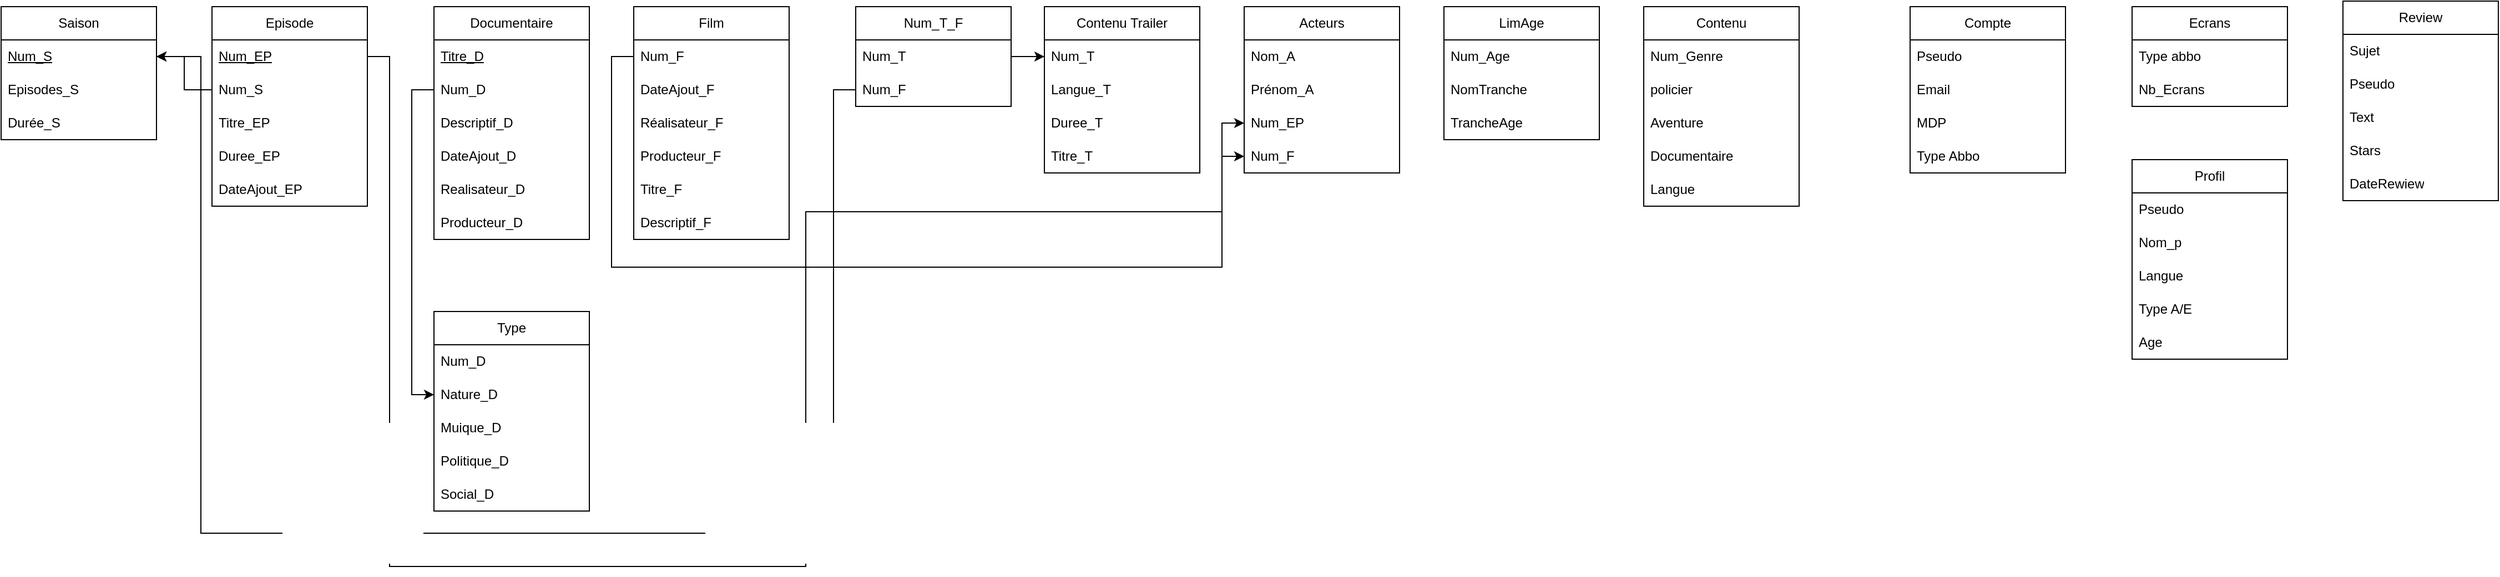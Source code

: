 <mxfile version="20.7.4" type="device"><diagram id="cY6L0-D6g3RZcdF8shzv" name="Page-1"><mxGraphModel dx="1493" dy="709" grid="1" gridSize="10" guides="1" tooltips="1" connect="1" arrows="1" fold="1" page="1" pageScale="1" pageWidth="1169" pageHeight="827" math="0" shadow="0"><root><mxCell id="0"/><mxCell id="1" parent="0"/><mxCell id="qRpJ_XKIwAyC-bPHCJ7N-2" value="Saison" style="swimlane;fontStyle=0;childLayout=stackLayout;horizontal=1;startSize=30;horizontalStack=0;resizeParent=1;resizeParentMax=0;resizeLast=0;collapsible=1;marginBottom=0;whiteSpace=wrap;html=1;" vertex="1" parent="1"><mxGeometry x="140" y="215" width="140" height="120" as="geometry"/></mxCell><mxCell id="qRpJ_XKIwAyC-bPHCJ7N-5" value="&lt;u&gt;Num_S&lt;/u&gt;" style="text;strokeColor=none;fillColor=none;align=left;verticalAlign=middle;spacingLeft=4;spacingRight=4;overflow=hidden;points=[[0,0.5],[1,0.5]];portConstraint=eastwest;rotatable=0;whiteSpace=wrap;html=1;" vertex="1" parent="qRpJ_XKIwAyC-bPHCJ7N-2"><mxGeometry y="30" width="140" height="30" as="geometry"/></mxCell><mxCell id="qRpJ_XKIwAyC-bPHCJ7N-4" value="Episodes_S" style="text;strokeColor=none;fillColor=none;align=left;verticalAlign=middle;spacingLeft=4;spacingRight=4;overflow=hidden;points=[[0,0.5],[1,0.5]];portConstraint=eastwest;rotatable=0;whiteSpace=wrap;html=1;" vertex="1" parent="qRpJ_XKIwAyC-bPHCJ7N-2"><mxGeometry y="60" width="140" height="30" as="geometry"/></mxCell><mxCell id="qRpJ_XKIwAyC-bPHCJ7N-12" value="Durée_S" style="text;strokeColor=none;fillColor=none;align=left;verticalAlign=middle;spacingLeft=4;spacingRight=4;overflow=hidden;points=[[0,0.5],[1,0.5]];portConstraint=eastwest;rotatable=0;whiteSpace=wrap;html=1;" vertex="1" parent="qRpJ_XKIwAyC-bPHCJ7N-2"><mxGeometry y="90" width="140" height="30" as="geometry"/></mxCell><mxCell id="qRpJ_XKIwAyC-bPHCJ7N-6" value="Episode" style="swimlane;fontStyle=0;childLayout=stackLayout;horizontal=1;startSize=30;horizontalStack=0;resizeParent=1;resizeParentMax=0;resizeLast=0;collapsible=1;marginBottom=0;whiteSpace=wrap;html=1;" vertex="1" parent="1"><mxGeometry x="330" y="215" width="140" height="180" as="geometry"/></mxCell><mxCell id="qRpJ_XKIwAyC-bPHCJ7N-7" value="&lt;u&gt;Num_EP&lt;/u&gt;" style="text;strokeColor=none;fillColor=none;align=left;verticalAlign=middle;spacingLeft=4;spacingRight=4;overflow=hidden;points=[[0,0.5],[1,0.5]];portConstraint=eastwest;rotatable=0;whiteSpace=wrap;html=1;" vertex="1" parent="qRpJ_XKIwAyC-bPHCJ7N-6"><mxGeometry y="30" width="140" height="30" as="geometry"/></mxCell><mxCell id="qRpJ_XKIwAyC-bPHCJ7N-93" value="Num_S" style="text;strokeColor=none;fillColor=none;align=left;verticalAlign=middle;spacingLeft=4;spacingRight=4;overflow=hidden;points=[[0,0.5],[1,0.5]];portConstraint=eastwest;rotatable=0;whiteSpace=wrap;html=1;" vertex="1" parent="qRpJ_XKIwAyC-bPHCJ7N-6"><mxGeometry y="60" width="140" height="30" as="geometry"/></mxCell><mxCell id="qRpJ_XKIwAyC-bPHCJ7N-8" value="Titre_EP" style="text;strokeColor=none;fillColor=none;align=left;verticalAlign=middle;spacingLeft=4;spacingRight=4;overflow=hidden;points=[[0,0.5],[1,0.5]];portConstraint=eastwest;rotatable=0;whiteSpace=wrap;html=1;" vertex="1" parent="qRpJ_XKIwAyC-bPHCJ7N-6"><mxGeometry y="90" width="140" height="30" as="geometry"/></mxCell><mxCell id="qRpJ_XKIwAyC-bPHCJ7N-9" value="Duree_EP" style="text;strokeColor=none;fillColor=none;align=left;verticalAlign=middle;spacingLeft=4;spacingRight=4;overflow=hidden;points=[[0,0.5],[1,0.5]];portConstraint=eastwest;rotatable=0;whiteSpace=wrap;html=1;" vertex="1" parent="qRpJ_XKIwAyC-bPHCJ7N-6"><mxGeometry y="120" width="140" height="30" as="geometry"/></mxCell><mxCell id="qRpJ_XKIwAyC-bPHCJ7N-10" value="DateAjout_EP" style="text;strokeColor=none;fillColor=none;align=left;verticalAlign=middle;spacingLeft=4;spacingRight=4;overflow=hidden;points=[[0,0.5],[1,0.5]];portConstraint=eastwest;rotatable=0;whiteSpace=wrap;html=1;" vertex="1" parent="qRpJ_XKIwAyC-bPHCJ7N-6"><mxGeometry y="150" width="140" height="30" as="geometry"/></mxCell><mxCell id="qRpJ_XKIwAyC-bPHCJ7N-13" value="Documentaire" style="swimlane;fontStyle=0;childLayout=stackLayout;horizontal=1;startSize=30;horizontalStack=0;resizeParent=1;resizeParentMax=0;resizeLast=0;collapsible=1;marginBottom=0;whiteSpace=wrap;html=1;" vertex="1" parent="1"><mxGeometry x="530" y="215" width="140" height="210" as="geometry"/></mxCell><mxCell id="qRpJ_XKIwAyC-bPHCJ7N-105" value="&lt;u&gt;Titre_D&lt;/u&gt;" style="text;strokeColor=none;fillColor=none;align=left;verticalAlign=middle;spacingLeft=4;spacingRight=4;overflow=hidden;points=[[0,0.5],[1,0.5]];portConstraint=eastwest;rotatable=0;whiteSpace=wrap;html=1;" vertex="1" parent="qRpJ_XKIwAyC-bPHCJ7N-13"><mxGeometry y="30" width="140" height="30" as="geometry"/></mxCell><mxCell id="qRpJ_XKIwAyC-bPHCJ7N-23" value="Num_D" style="text;strokeColor=none;fillColor=none;align=left;verticalAlign=middle;spacingLeft=4;spacingRight=4;overflow=hidden;points=[[0,0.5],[1,0.5]];portConstraint=eastwest;rotatable=0;whiteSpace=wrap;html=1;" vertex="1" parent="qRpJ_XKIwAyC-bPHCJ7N-13"><mxGeometry y="60" width="140" height="30" as="geometry"/></mxCell><mxCell id="qRpJ_XKIwAyC-bPHCJ7N-104" value="Descriptif_D" style="text;strokeColor=none;fillColor=none;align=left;verticalAlign=middle;spacingLeft=4;spacingRight=4;overflow=hidden;points=[[0,0.5],[1,0.5]];portConstraint=eastwest;rotatable=0;whiteSpace=wrap;html=1;" vertex="1" parent="qRpJ_XKIwAyC-bPHCJ7N-13"><mxGeometry y="90" width="140" height="30" as="geometry"/></mxCell><mxCell id="qRpJ_XKIwAyC-bPHCJ7N-14" value="DateAjout_D" style="text;strokeColor=none;fillColor=none;align=left;verticalAlign=middle;spacingLeft=4;spacingRight=4;overflow=hidden;points=[[0,0.5],[1,0.5]];portConstraint=eastwest;rotatable=0;whiteSpace=wrap;html=1;" vertex="1" parent="qRpJ_XKIwAyC-bPHCJ7N-13"><mxGeometry y="120" width="140" height="30" as="geometry"/></mxCell><mxCell id="qRpJ_XKIwAyC-bPHCJ7N-103" value="Realisateur_D" style="text;strokeColor=none;fillColor=none;align=left;verticalAlign=middle;spacingLeft=4;spacingRight=4;overflow=hidden;points=[[0,0.5],[1,0.5]];portConstraint=eastwest;rotatable=0;whiteSpace=wrap;html=1;" vertex="1" parent="qRpJ_XKIwAyC-bPHCJ7N-13"><mxGeometry y="150" width="140" height="30" as="geometry"/></mxCell><mxCell id="qRpJ_XKIwAyC-bPHCJ7N-102" value="Producteur_D" style="text;strokeColor=none;fillColor=none;align=left;verticalAlign=middle;spacingLeft=4;spacingRight=4;overflow=hidden;points=[[0,0.5],[1,0.5]];portConstraint=eastwest;rotatable=0;whiteSpace=wrap;html=1;" vertex="1" parent="qRpJ_XKIwAyC-bPHCJ7N-13"><mxGeometry y="180" width="140" height="30" as="geometry"/></mxCell><mxCell id="qRpJ_XKIwAyC-bPHCJ7N-19" value="Film" style="swimlane;fontStyle=0;childLayout=stackLayout;horizontal=1;startSize=30;horizontalStack=0;resizeParent=1;resizeParentMax=0;resizeLast=0;collapsible=1;marginBottom=0;whiteSpace=wrap;html=1;" vertex="1" parent="1"><mxGeometry x="710" y="215" width="140" height="210" as="geometry"/></mxCell><mxCell id="qRpJ_XKIwAyC-bPHCJ7N-20" value="Num_F" style="text;strokeColor=none;fillColor=none;align=left;verticalAlign=middle;spacingLeft=4;spacingRight=4;overflow=hidden;points=[[0,0.5],[1,0.5]];portConstraint=eastwest;rotatable=0;whiteSpace=wrap;html=1;" vertex="1" parent="qRpJ_XKIwAyC-bPHCJ7N-19"><mxGeometry y="30" width="140" height="30" as="geometry"/></mxCell><mxCell id="qRpJ_XKIwAyC-bPHCJ7N-96" value="DateAjout_F" style="text;strokeColor=none;fillColor=none;align=left;verticalAlign=middle;spacingLeft=4;spacingRight=4;overflow=hidden;points=[[0,0.5],[1,0.5]];portConstraint=eastwest;rotatable=0;whiteSpace=wrap;html=1;" vertex="1" parent="qRpJ_XKIwAyC-bPHCJ7N-19"><mxGeometry y="60" width="140" height="30" as="geometry"/></mxCell><mxCell id="qRpJ_XKIwAyC-bPHCJ7N-27" value="Réalisateur_F" style="text;strokeColor=none;fillColor=none;align=left;verticalAlign=middle;spacingLeft=4;spacingRight=4;overflow=hidden;points=[[0,0.5],[1,0.5]];portConstraint=eastwest;rotatable=0;whiteSpace=wrap;html=1;" vertex="1" parent="qRpJ_XKIwAyC-bPHCJ7N-19"><mxGeometry y="90" width="140" height="30" as="geometry"/></mxCell><mxCell id="qRpJ_XKIwAyC-bPHCJ7N-24" value="Producteur_F" style="text;strokeColor=none;fillColor=none;align=left;verticalAlign=middle;spacingLeft=4;spacingRight=4;overflow=hidden;points=[[0,0.5],[1,0.5]];portConstraint=eastwest;rotatable=0;whiteSpace=wrap;html=1;" vertex="1" parent="qRpJ_XKIwAyC-bPHCJ7N-19"><mxGeometry y="120" width="140" height="30" as="geometry"/></mxCell><mxCell id="qRpJ_XKIwAyC-bPHCJ7N-110" value="Titre_F" style="text;strokeColor=none;fillColor=none;align=left;verticalAlign=middle;spacingLeft=4;spacingRight=4;overflow=hidden;points=[[0,0.5],[1,0.5]];portConstraint=eastwest;rotatable=0;whiteSpace=wrap;html=1;" vertex="1" parent="qRpJ_XKIwAyC-bPHCJ7N-19"><mxGeometry y="150" width="140" height="30" as="geometry"/></mxCell><mxCell id="qRpJ_XKIwAyC-bPHCJ7N-25" value="Descriptif_F" style="text;strokeColor=none;fillColor=none;align=left;verticalAlign=middle;spacingLeft=4;spacingRight=4;overflow=hidden;points=[[0,0.5],[1,0.5]];portConstraint=eastwest;rotatable=0;whiteSpace=wrap;html=1;" vertex="1" parent="qRpJ_XKIwAyC-bPHCJ7N-19"><mxGeometry y="180" width="140" height="30" as="geometry"/></mxCell><mxCell id="qRpJ_XKIwAyC-bPHCJ7N-28" value="Num_T_F" style="swimlane;fontStyle=0;childLayout=stackLayout;horizontal=1;startSize=30;horizontalStack=0;resizeParent=1;resizeParentMax=0;resizeLast=0;collapsible=1;marginBottom=0;whiteSpace=wrap;html=1;" vertex="1" parent="1"><mxGeometry x="910" y="215" width="140" height="90" as="geometry"/></mxCell><mxCell id="qRpJ_XKIwAyC-bPHCJ7N-32" value="Num_T" style="text;strokeColor=none;fillColor=none;align=left;verticalAlign=middle;spacingLeft=4;spacingRight=4;overflow=hidden;points=[[0,0.5],[1,0.5]];portConstraint=eastwest;rotatable=0;whiteSpace=wrap;html=1;" vertex="1" parent="qRpJ_XKIwAyC-bPHCJ7N-28"><mxGeometry y="30" width="140" height="30" as="geometry"/></mxCell><mxCell id="qRpJ_XKIwAyC-bPHCJ7N-29" value="Num_F" style="text;strokeColor=none;fillColor=none;align=left;verticalAlign=middle;spacingLeft=4;spacingRight=4;overflow=hidden;points=[[0,0.5],[1,0.5]];portConstraint=eastwest;rotatable=0;whiteSpace=wrap;html=1;" vertex="1" parent="qRpJ_XKIwAyC-bPHCJ7N-28"><mxGeometry y="60" width="140" height="30" as="geometry"/></mxCell><mxCell id="qRpJ_XKIwAyC-bPHCJ7N-33" value="Contenu Trailer" style="swimlane;fontStyle=0;childLayout=stackLayout;horizontal=1;startSize=30;horizontalStack=0;resizeParent=1;resizeParentMax=0;resizeLast=0;collapsible=1;marginBottom=0;whiteSpace=wrap;html=1;" vertex="1" parent="1"><mxGeometry x="1080" y="215" width="140" height="150" as="geometry"/></mxCell><mxCell id="qRpJ_XKIwAyC-bPHCJ7N-34" value="Num_T" style="text;strokeColor=none;fillColor=none;align=left;verticalAlign=middle;spacingLeft=4;spacingRight=4;overflow=hidden;points=[[0,0.5],[1,0.5]];portConstraint=eastwest;rotatable=0;whiteSpace=wrap;html=1;" vertex="1" parent="qRpJ_XKIwAyC-bPHCJ7N-33"><mxGeometry y="30" width="140" height="30" as="geometry"/></mxCell><mxCell id="qRpJ_XKIwAyC-bPHCJ7N-35" value="Langue_T" style="text;strokeColor=none;fillColor=none;align=left;verticalAlign=middle;spacingLeft=4;spacingRight=4;overflow=hidden;points=[[0,0.5],[1,0.5]];portConstraint=eastwest;rotatable=0;whiteSpace=wrap;html=1;" vertex="1" parent="qRpJ_XKIwAyC-bPHCJ7N-33"><mxGeometry y="60" width="140" height="30" as="geometry"/></mxCell><mxCell id="qRpJ_XKIwAyC-bPHCJ7N-36" value="Duree_T" style="text;strokeColor=none;fillColor=none;align=left;verticalAlign=middle;spacingLeft=4;spacingRight=4;overflow=hidden;points=[[0,0.5],[1,0.5]];portConstraint=eastwest;rotatable=0;whiteSpace=wrap;html=1;" vertex="1" parent="qRpJ_XKIwAyC-bPHCJ7N-33"><mxGeometry y="90" width="140" height="30" as="geometry"/></mxCell><mxCell id="qRpJ_XKIwAyC-bPHCJ7N-37" value="Titre_T" style="text;strokeColor=none;fillColor=none;align=left;verticalAlign=middle;spacingLeft=4;spacingRight=4;overflow=hidden;points=[[0,0.5],[1,0.5]];portConstraint=eastwest;rotatable=0;whiteSpace=wrap;html=1;" vertex="1" parent="qRpJ_XKIwAyC-bPHCJ7N-33"><mxGeometry y="120" width="140" height="30" as="geometry"/></mxCell><mxCell id="qRpJ_XKIwAyC-bPHCJ7N-38" value="Acteurs" style="swimlane;fontStyle=0;childLayout=stackLayout;horizontal=1;startSize=30;horizontalStack=0;resizeParent=1;resizeParentMax=0;resizeLast=0;collapsible=1;marginBottom=0;whiteSpace=wrap;html=1;" vertex="1" parent="1"><mxGeometry x="1260" y="215" width="140" height="150" as="geometry"/></mxCell><mxCell id="qRpJ_XKIwAyC-bPHCJ7N-39" value="Nom_A" style="text;strokeColor=none;fillColor=none;align=left;verticalAlign=middle;spacingLeft=4;spacingRight=4;overflow=hidden;points=[[0,0.5],[1,0.5]];portConstraint=eastwest;rotatable=0;whiteSpace=wrap;html=1;" vertex="1" parent="qRpJ_XKIwAyC-bPHCJ7N-38"><mxGeometry y="30" width="140" height="30" as="geometry"/></mxCell><mxCell id="qRpJ_XKIwAyC-bPHCJ7N-40" value="Prénom_A" style="text;strokeColor=none;fillColor=none;align=left;verticalAlign=middle;spacingLeft=4;spacingRight=4;overflow=hidden;points=[[0,0.5],[1,0.5]];portConstraint=eastwest;rotatable=0;whiteSpace=wrap;html=1;" vertex="1" parent="qRpJ_XKIwAyC-bPHCJ7N-38"><mxGeometry y="60" width="140" height="30" as="geometry"/></mxCell><mxCell id="qRpJ_XKIwAyC-bPHCJ7N-41" value="Num_EP" style="text;strokeColor=none;fillColor=none;align=left;verticalAlign=middle;spacingLeft=4;spacingRight=4;overflow=hidden;points=[[0,0.5],[1,0.5]];portConstraint=eastwest;rotatable=0;whiteSpace=wrap;html=1;" vertex="1" parent="qRpJ_XKIwAyC-bPHCJ7N-38"><mxGeometry y="90" width="140" height="30" as="geometry"/></mxCell><mxCell id="qRpJ_XKIwAyC-bPHCJ7N-42" value="Num_F" style="text;strokeColor=none;fillColor=none;align=left;verticalAlign=middle;spacingLeft=4;spacingRight=4;overflow=hidden;points=[[0,0.5],[1,0.5]];portConstraint=eastwest;rotatable=0;whiteSpace=wrap;html=1;" vertex="1" parent="qRpJ_XKIwAyC-bPHCJ7N-38"><mxGeometry y="120" width="140" height="30" as="geometry"/></mxCell><mxCell id="qRpJ_XKIwAyC-bPHCJ7N-43" value="LimAge" style="swimlane;fontStyle=0;childLayout=stackLayout;horizontal=1;startSize=30;horizontalStack=0;resizeParent=1;resizeParentMax=0;resizeLast=0;collapsible=1;marginBottom=0;whiteSpace=wrap;html=1;" vertex="1" parent="1"><mxGeometry x="1440" y="215" width="140" height="120" as="geometry"/></mxCell><mxCell id="qRpJ_XKIwAyC-bPHCJ7N-44" value="Num_Age" style="text;strokeColor=none;fillColor=none;align=left;verticalAlign=middle;spacingLeft=4;spacingRight=4;overflow=hidden;points=[[0,0.5],[1,0.5]];portConstraint=eastwest;rotatable=0;whiteSpace=wrap;html=1;" vertex="1" parent="qRpJ_XKIwAyC-bPHCJ7N-43"><mxGeometry y="30" width="140" height="30" as="geometry"/></mxCell><mxCell id="qRpJ_XKIwAyC-bPHCJ7N-45" value="NomTranche" style="text;strokeColor=none;fillColor=none;align=left;verticalAlign=middle;spacingLeft=4;spacingRight=4;overflow=hidden;points=[[0,0.5],[1,0.5]];portConstraint=eastwest;rotatable=0;whiteSpace=wrap;html=1;" vertex="1" parent="qRpJ_XKIwAyC-bPHCJ7N-43"><mxGeometry y="60" width="140" height="30" as="geometry"/></mxCell><mxCell id="qRpJ_XKIwAyC-bPHCJ7N-46" value="TrancheAge" style="text;strokeColor=none;fillColor=none;align=left;verticalAlign=middle;spacingLeft=4;spacingRight=4;overflow=hidden;points=[[0,0.5],[1,0.5]];portConstraint=eastwest;rotatable=0;whiteSpace=wrap;html=1;" vertex="1" parent="qRpJ_XKIwAyC-bPHCJ7N-43"><mxGeometry y="90" width="140" height="30" as="geometry"/></mxCell><mxCell id="qRpJ_XKIwAyC-bPHCJ7N-52" value="Contenu" style="swimlane;fontStyle=0;childLayout=stackLayout;horizontal=1;startSize=30;horizontalStack=0;resizeParent=1;resizeParentMax=0;resizeLast=0;collapsible=1;marginBottom=0;whiteSpace=wrap;html=1;" vertex="1" parent="1"><mxGeometry x="1620" y="215" width="140" height="180" as="geometry"/></mxCell><mxCell id="qRpJ_XKIwAyC-bPHCJ7N-53" value="Num_Genre" style="text;strokeColor=none;fillColor=none;align=left;verticalAlign=middle;spacingLeft=4;spacingRight=4;overflow=hidden;points=[[0,0.5],[1,0.5]];portConstraint=eastwest;rotatable=0;whiteSpace=wrap;html=1;" vertex="1" parent="qRpJ_XKIwAyC-bPHCJ7N-52"><mxGeometry y="30" width="140" height="30" as="geometry"/></mxCell><mxCell id="qRpJ_XKIwAyC-bPHCJ7N-54" value="policier" style="text;strokeColor=none;fillColor=none;align=left;verticalAlign=middle;spacingLeft=4;spacingRight=4;overflow=hidden;points=[[0,0.5],[1,0.5]];portConstraint=eastwest;rotatable=0;whiteSpace=wrap;html=1;" vertex="1" parent="qRpJ_XKIwAyC-bPHCJ7N-52"><mxGeometry y="60" width="140" height="30" as="geometry"/></mxCell><mxCell id="qRpJ_XKIwAyC-bPHCJ7N-55" value="Aventure" style="text;strokeColor=none;fillColor=none;align=left;verticalAlign=middle;spacingLeft=4;spacingRight=4;overflow=hidden;points=[[0,0.5],[1,0.5]];portConstraint=eastwest;rotatable=0;whiteSpace=wrap;html=1;" vertex="1" parent="qRpJ_XKIwAyC-bPHCJ7N-52"><mxGeometry y="90" width="140" height="30" as="geometry"/></mxCell><mxCell id="qRpJ_XKIwAyC-bPHCJ7N-56" value="Documentaire" style="text;strokeColor=none;fillColor=none;align=left;verticalAlign=middle;spacingLeft=4;spacingRight=4;overflow=hidden;points=[[0,0.5],[1,0.5]];portConstraint=eastwest;rotatable=0;whiteSpace=wrap;html=1;" vertex="1" parent="qRpJ_XKIwAyC-bPHCJ7N-52"><mxGeometry y="120" width="140" height="30" as="geometry"/></mxCell><mxCell id="qRpJ_XKIwAyC-bPHCJ7N-59" value="Langue" style="text;strokeColor=none;fillColor=none;align=left;verticalAlign=middle;spacingLeft=4;spacingRight=4;overflow=hidden;points=[[0,0.5],[1,0.5]];portConstraint=eastwest;rotatable=0;whiteSpace=wrap;html=1;" vertex="1" parent="qRpJ_XKIwAyC-bPHCJ7N-52"><mxGeometry y="150" width="140" height="30" as="geometry"/></mxCell><mxCell id="qRpJ_XKIwAyC-bPHCJ7N-60" value="Compte" style="swimlane;fontStyle=0;childLayout=stackLayout;horizontal=1;startSize=30;horizontalStack=0;resizeParent=1;resizeParentMax=0;resizeLast=0;collapsible=1;marginBottom=0;whiteSpace=wrap;html=1;" vertex="1" parent="1"><mxGeometry x="1860" y="215" width="140" height="150" as="geometry"/></mxCell><mxCell id="qRpJ_XKIwAyC-bPHCJ7N-61" value="Pseudo" style="text;strokeColor=none;fillColor=none;align=left;verticalAlign=middle;spacingLeft=4;spacingRight=4;overflow=hidden;points=[[0,0.5],[1,0.5]];portConstraint=eastwest;rotatable=0;whiteSpace=wrap;html=1;" vertex="1" parent="qRpJ_XKIwAyC-bPHCJ7N-60"><mxGeometry y="30" width="140" height="30" as="geometry"/></mxCell><mxCell id="qRpJ_XKIwAyC-bPHCJ7N-62" value="Email" style="text;strokeColor=none;fillColor=none;align=left;verticalAlign=middle;spacingLeft=4;spacingRight=4;overflow=hidden;points=[[0,0.5],[1,0.5]];portConstraint=eastwest;rotatable=0;whiteSpace=wrap;html=1;" vertex="1" parent="qRpJ_XKIwAyC-bPHCJ7N-60"><mxGeometry y="60" width="140" height="30" as="geometry"/></mxCell><mxCell id="qRpJ_XKIwAyC-bPHCJ7N-63" value="MDP" style="text;strokeColor=none;fillColor=none;align=left;verticalAlign=middle;spacingLeft=4;spacingRight=4;overflow=hidden;points=[[0,0.5],[1,0.5]];portConstraint=eastwest;rotatable=0;whiteSpace=wrap;html=1;" vertex="1" parent="qRpJ_XKIwAyC-bPHCJ7N-60"><mxGeometry y="90" width="140" height="30" as="geometry"/></mxCell><mxCell id="qRpJ_XKIwAyC-bPHCJ7N-67" value="Type Abbo" style="text;strokeColor=none;fillColor=none;align=left;verticalAlign=middle;spacingLeft=4;spacingRight=4;overflow=hidden;points=[[0,0.5],[1,0.5]];portConstraint=eastwest;rotatable=0;whiteSpace=wrap;html=1;" vertex="1" parent="qRpJ_XKIwAyC-bPHCJ7N-60"><mxGeometry y="120" width="140" height="30" as="geometry"/></mxCell><mxCell id="qRpJ_XKIwAyC-bPHCJ7N-68" value="Ecrans" style="swimlane;fontStyle=0;childLayout=stackLayout;horizontal=1;startSize=30;horizontalStack=0;resizeParent=1;resizeParentMax=0;resizeLast=0;collapsible=1;marginBottom=0;whiteSpace=wrap;html=1;" vertex="1" parent="1"><mxGeometry x="2060" y="215" width="140" height="90" as="geometry"/></mxCell><mxCell id="qRpJ_XKIwAyC-bPHCJ7N-70" value="Type abbo" style="text;strokeColor=none;fillColor=none;align=left;verticalAlign=middle;spacingLeft=4;spacingRight=4;overflow=hidden;points=[[0,0.5],[1,0.5]];portConstraint=eastwest;rotatable=0;whiteSpace=wrap;html=1;" vertex="1" parent="qRpJ_XKIwAyC-bPHCJ7N-68"><mxGeometry y="30" width="140" height="30" as="geometry"/></mxCell><mxCell id="qRpJ_XKIwAyC-bPHCJ7N-74" value="Nb_Ecrans" style="text;strokeColor=none;fillColor=none;align=left;verticalAlign=middle;spacingLeft=4;spacingRight=4;overflow=hidden;points=[[0,0.5],[1,0.5]];portConstraint=eastwest;rotatable=0;whiteSpace=wrap;html=1;" vertex="1" parent="qRpJ_XKIwAyC-bPHCJ7N-68"><mxGeometry y="60" width="140" height="30" as="geometry"/></mxCell><mxCell id="qRpJ_XKIwAyC-bPHCJ7N-75" value="Profil" style="swimlane;fontStyle=0;childLayout=stackLayout;horizontal=1;startSize=30;horizontalStack=0;resizeParent=1;resizeParentMax=0;resizeLast=0;collapsible=1;marginBottom=0;whiteSpace=wrap;html=1;" vertex="1" parent="1"><mxGeometry x="2060" y="353" width="140" height="180" as="geometry"/></mxCell><mxCell id="qRpJ_XKIwAyC-bPHCJ7N-81" value="Pseudo" style="text;strokeColor=none;fillColor=none;align=left;verticalAlign=middle;spacingLeft=4;spacingRight=4;overflow=hidden;points=[[0,0.5],[1,0.5]];portConstraint=eastwest;rotatable=0;whiteSpace=wrap;html=1;" vertex="1" parent="qRpJ_XKIwAyC-bPHCJ7N-75"><mxGeometry y="30" width="140" height="30" as="geometry"/></mxCell><mxCell id="qRpJ_XKIwAyC-bPHCJ7N-77" value="Nom_p" style="text;strokeColor=none;fillColor=none;align=left;verticalAlign=middle;spacingLeft=4;spacingRight=4;overflow=hidden;points=[[0,0.5],[1,0.5]];portConstraint=eastwest;rotatable=0;whiteSpace=wrap;html=1;" vertex="1" parent="qRpJ_XKIwAyC-bPHCJ7N-75"><mxGeometry y="60" width="140" height="30" as="geometry"/></mxCell><mxCell id="qRpJ_XKIwAyC-bPHCJ7N-78" value="Langue" style="text;strokeColor=none;fillColor=none;align=left;verticalAlign=middle;spacingLeft=4;spacingRight=4;overflow=hidden;points=[[0,0.5],[1,0.5]];portConstraint=eastwest;rotatable=0;whiteSpace=wrap;html=1;" vertex="1" parent="qRpJ_XKIwAyC-bPHCJ7N-75"><mxGeometry y="90" width="140" height="30" as="geometry"/></mxCell><mxCell id="qRpJ_XKIwAyC-bPHCJ7N-79" value="Type A/E" style="text;strokeColor=none;fillColor=none;align=left;verticalAlign=middle;spacingLeft=4;spacingRight=4;overflow=hidden;points=[[0,0.5],[1,0.5]];portConstraint=eastwest;rotatable=0;whiteSpace=wrap;html=1;" vertex="1" parent="qRpJ_XKIwAyC-bPHCJ7N-75"><mxGeometry y="120" width="140" height="30" as="geometry"/></mxCell><mxCell id="qRpJ_XKIwAyC-bPHCJ7N-80" value="Age" style="text;strokeColor=none;fillColor=none;align=left;verticalAlign=middle;spacingLeft=4;spacingRight=4;overflow=hidden;points=[[0,0.5],[1,0.5]];portConstraint=eastwest;rotatable=0;whiteSpace=wrap;html=1;" vertex="1" parent="qRpJ_XKIwAyC-bPHCJ7N-75"><mxGeometry y="150" width="140" height="30" as="geometry"/></mxCell><mxCell id="qRpJ_XKIwAyC-bPHCJ7N-82" value="Review" style="swimlane;fontStyle=0;childLayout=stackLayout;horizontal=1;startSize=30;horizontalStack=0;resizeParent=1;resizeParentMax=0;resizeLast=0;collapsible=1;marginBottom=0;whiteSpace=wrap;html=1;" vertex="1" parent="1"><mxGeometry x="2250" y="210" width="140" height="180" as="geometry"/></mxCell><mxCell id="qRpJ_XKIwAyC-bPHCJ7N-83" value="Sujet" style="text;strokeColor=none;fillColor=none;align=left;verticalAlign=middle;spacingLeft=4;spacingRight=4;overflow=hidden;points=[[0,0.5],[1,0.5]];portConstraint=eastwest;rotatable=0;whiteSpace=wrap;html=1;" vertex="1" parent="qRpJ_XKIwAyC-bPHCJ7N-82"><mxGeometry y="30" width="140" height="30" as="geometry"/></mxCell><mxCell id="qRpJ_XKIwAyC-bPHCJ7N-87" value="Pseudo" style="text;strokeColor=none;fillColor=none;align=left;verticalAlign=middle;spacingLeft=4;spacingRight=4;overflow=hidden;points=[[0,0.5],[1,0.5]];portConstraint=eastwest;rotatable=0;whiteSpace=wrap;html=1;" vertex="1" parent="qRpJ_XKIwAyC-bPHCJ7N-82"><mxGeometry y="60" width="140" height="30" as="geometry"/></mxCell><mxCell id="qRpJ_XKIwAyC-bPHCJ7N-84" value="Text" style="text;strokeColor=none;fillColor=none;align=left;verticalAlign=middle;spacingLeft=4;spacingRight=4;overflow=hidden;points=[[0,0.5],[1,0.5]];portConstraint=eastwest;rotatable=0;whiteSpace=wrap;html=1;" vertex="1" parent="qRpJ_XKIwAyC-bPHCJ7N-82"><mxGeometry y="90" width="140" height="30" as="geometry"/></mxCell><mxCell id="qRpJ_XKIwAyC-bPHCJ7N-85" value="Stars" style="text;strokeColor=none;fillColor=none;align=left;verticalAlign=middle;spacingLeft=4;spacingRight=4;overflow=hidden;points=[[0,0.5],[1,0.5]];portConstraint=eastwest;rotatable=0;whiteSpace=wrap;html=1;" vertex="1" parent="qRpJ_XKIwAyC-bPHCJ7N-82"><mxGeometry y="120" width="140" height="30" as="geometry"/></mxCell><mxCell id="qRpJ_XKIwAyC-bPHCJ7N-86" value="DateRewiew" style="text;strokeColor=none;fillColor=none;align=left;verticalAlign=middle;spacingLeft=4;spacingRight=4;overflow=hidden;points=[[0,0.5],[1,0.5]];portConstraint=eastwest;rotatable=0;whiteSpace=wrap;html=1;" vertex="1" parent="qRpJ_XKIwAyC-bPHCJ7N-82"><mxGeometry y="150" width="140" height="30" as="geometry"/></mxCell><mxCell id="qRpJ_XKIwAyC-bPHCJ7N-94" style="edgeStyle=orthogonalEdgeStyle;rounded=0;orthogonalLoop=1;jettySize=auto;html=1;exitX=0;exitY=0.5;exitDx=0;exitDy=0;entryX=1;entryY=0.5;entryDx=0;entryDy=0;" edge="1" parent="1" source="qRpJ_XKIwAyC-bPHCJ7N-93" target="qRpJ_XKIwAyC-bPHCJ7N-5"><mxGeometry relative="1" as="geometry"/></mxCell><mxCell id="qRpJ_XKIwAyC-bPHCJ7N-95" style="edgeStyle=orthogonalEdgeStyle;rounded=0;orthogonalLoop=1;jettySize=auto;html=1;exitX=0;exitY=0.5;exitDx=0;exitDy=0;entryX=1;entryY=0.5;entryDx=0;entryDy=0;" edge="1" parent="1" target="qRpJ_XKIwAyC-bPHCJ7N-5"><mxGeometry relative="1" as="geometry"><mxPoint x="306.8" y="310" as="targetPoint"/><mxPoint x="910" y="290" as="sourcePoint"/><Array as="points"><mxPoint x="890" y="290"/><mxPoint x="890" y="690"/><mxPoint x="320" y="690"/><mxPoint x="320" y="260"/></Array></mxGeometry></mxCell><mxCell id="qRpJ_XKIwAyC-bPHCJ7N-98" value="Type" style="swimlane;fontStyle=0;childLayout=stackLayout;horizontal=1;startSize=30;horizontalStack=0;resizeParent=1;resizeParentMax=0;resizeLast=0;collapsible=1;marginBottom=0;whiteSpace=wrap;html=1;" vertex="1" parent="1"><mxGeometry x="530" y="490" width="140" height="180" as="geometry"/></mxCell><mxCell id="qRpJ_XKIwAyC-bPHCJ7N-99" value="Num_D" style="text;strokeColor=none;fillColor=none;align=left;verticalAlign=middle;spacingLeft=4;spacingRight=4;overflow=hidden;points=[[0,0.5],[1,0.5]];portConstraint=eastwest;rotatable=0;whiteSpace=wrap;html=1;" vertex="1" parent="qRpJ_XKIwAyC-bPHCJ7N-98"><mxGeometry y="30" width="140" height="30" as="geometry"/></mxCell><mxCell id="qRpJ_XKIwAyC-bPHCJ7N-18" value="Nature_D" style="text;strokeColor=none;fillColor=none;align=left;verticalAlign=middle;spacingLeft=4;spacingRight=4;overflow=hidden;points=[[0,0.5],[1,0.5]];portConstraint=eastwest;rotatable=0;whiteSpace=wrap;html=1;" vertex="1" parent="qRpJ_XKIwAyC-bPHCJ7N-98"><mxGeometry y="60" width="140" height="30" as="geometry"/></mxCell><mxCell id="qRpJ_XKIwAyC-bPHCJ7N-15" value="Muique_D" style="text;strokeColor=none;fillColor=none;align=left;verticalAlign=middle;spacingLeft=4;spacingRight=4;overflow=hidden;points=[[0,0.5],[1,0.5]];portConstraint=eastwest;rotatable=0;whiteSpace=wrap;html=1;" vertex="1" parent="qRpJ_XKIwAyC-bPHCJ7N-98"><mxGeometry y="90" width="140" height="30" as="geometry"/></mxCell><mxCell id="qRpJ_XKIwAyC-bPHCJ7N-16" value="Politique_D" style="text;strokeColor=none;fillColor=none;align=left;verticalAlign=middle;spacingLeft=4;spacingRight=4;overflow=hidden;points=[[0,0.5],[1,0.5]];portConstraint=eastwest;rotatable=0;whiteSpace=wrap;html=1;" vertex="1" parent="qRpJ_XKIwAyC-bPHCJ7N-98"><mxGeometry y="120" width="140" height="30" as="geometry"/></mxCell><mxCell id="qRpJ_XKIwAyC-bPHCJ7N-17" value="Social_D" style="text;strokeColor=none;fillColor=none;align=left;verticalAlign=middle;spacingLeft=4;spacingRight=4;overflow=hidden;points=[[0,0.5],[1,0.5]];portConstraint=eastwest;rotatable=0;whiteSpace=wrap;html=1;" vertex="1" parent="qRpJ_XKIwAyC-bPHCJ7N-98"><mxGeometry y="150" width="140" height="30" as="geometry"/></mxCell><mxCell id="qRpJ_XKIwAyC-bPHCJ7N-106" style="edgeStyle=orthogonalEdgeStyle;rounded=0;orthogonalLoop=1;jettySize=auto;html=1;exitX=0;exitY=0.5;exitDx=0;exitDy=0;entryX=0;entryY=0.5;entryDx=0;entryDy=0;" edge="1" parent="1" source="qRpJ_XKIwAyC-bPHCJ7N-23" target="qRpJ_XKIwAyC-bPHCJ7N-18"><mxGeometry relative="1" as="geometry"/></mxCell><mxCell id="qRpJ_XKIwAyC-bPHCJ7N-111" style="edgeStyle=orthogonalEdgeStyle;rounded=0;orthogonalLoop=1;jettySize=auto;html=1;exitX=1;exitY=0.5;exitDx=0;exitDy=0;entryX=0;entryY=0.5;entryDx=0;entryDy=0;" edge="1" parent="1" source="qRpJ_XKIwAyC-bPHCJ7N-32" target="qRpJ_XKIwAyC-bPHCJ7N-34"><mxGeometry relative="1" as="geometry"/></mxCell><mxCell id="qRpJ_XKIwAyC-bPHCJ7N-112" style="edgeStyle=orthogonalEdgeStyle;rounded=0;orthogonalLoop=1;jettySize=auto;html=1;exitX=0;exitY=0.5;exitDx=0;exitDy=0;entryX=0;entryY=0.5;entryDx=0;entryDy=0;" edge="1" parent="1" source="qRpJ_XKIwAyC-bPHCJ7N-20" target="qRpJ_XKIwAyC-bPHCJ7N-42"><mxGeometry relative="1" as="geometry"><Array as="points"><mxPoint x="690" y="260"/><mxPoint x="690" y="450"/><mxPoint x="1240" y="450"/><mxPoint x="1240" y="350"/></Array></mxGeometry></mxCell><mxCell id="qRpJ_XKIwAyC-bPHCJ7N-113" style="edgeStyle=orthogonalEdgeStyle;rounded=0;orthogonalLoop=1;jettySize=auto;html=1;exitX=1;exitY=0.5;exitDx=0;exitDy=0;entryX=0;entryY=0.5;entryDx=0;entryDy=0;" edge="1" parent="1" source="qRpJ_XKIwAyC-bPHCJ7N-7" target="qRpJ_XKIwAyC-bPHCJ7N-41"><mxGeometry relative="1" as="geometry"><Array as="points"><mxPoint x="490" y="260"/><mxPoint x="490" y="720"/><mxPoint x="865" y="720"/><mxPoint x="865" y="400"/><mxPoint x="1240" y="400"/><mxPoint x="1240" y="320"/></Array></mxGeometry></mxCell></root></mxGraphModel></diagram></mxfile>